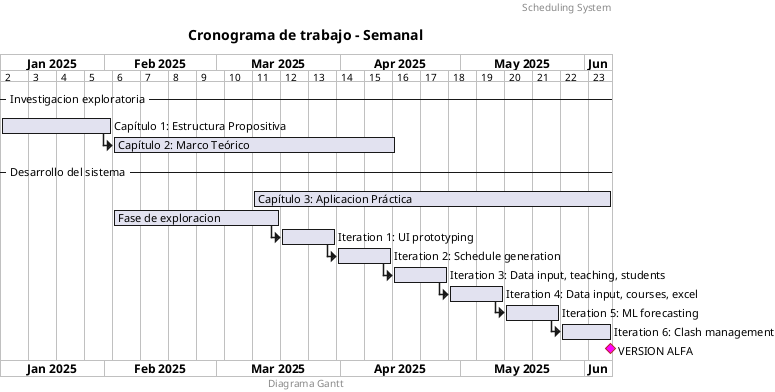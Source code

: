 @startgantt
language spa
header Scheduling System
title Cronograma de trabajo - Semanal
footer Diagrama Gantt
ganttscale weekly

Project starts 2025-01-06

-- Investigacion exploratoria --
[Capítulo 1: Estructura Propositiva] AS [A1] STARTS 2025-01-06
[A1] ENDS 2025-02-02

[Capítulo 2: Marco Teórico] AS [A2] STARTS AT [A1]'S END
[A2] ENDS 2025-04-14

-- Desarrollo del sistema --
[Capítulo 3: Aplicacion Práctica] AS [A3] STARTS 2025-03-10
[A3] ENDS 2025-06-07

[Fase de exploracion] AS [S-0] STARTS 2025-02-03
[S-0] ENDS 2025-03-16
then [Iteration 1: UI prototyping] AS [S-1] LASTS 14 DAYS
then [Iteration 2: Schedule generation] AS [S-2] LASTS 14 DAYS
then [Iteration 3: Data input, teaching, students] AS [S-3] LASTS 14 DAYS
then [Iteration 4: Data input, courses, excel] AS [S-4] LASTS 14 DAYS
then [Iteration 5: ML forecasting] AS [S-5] LASTS 14 DAYS
then [Iteration 6: Clash management] AS [S-6] ENDS 2025-06-07
[VERSION ALFA] AS [M-1] HAPPENS AT [S-6]'S END
[M-1] IS COLORED IN Fuchsia/FireBrick
@endgantt

